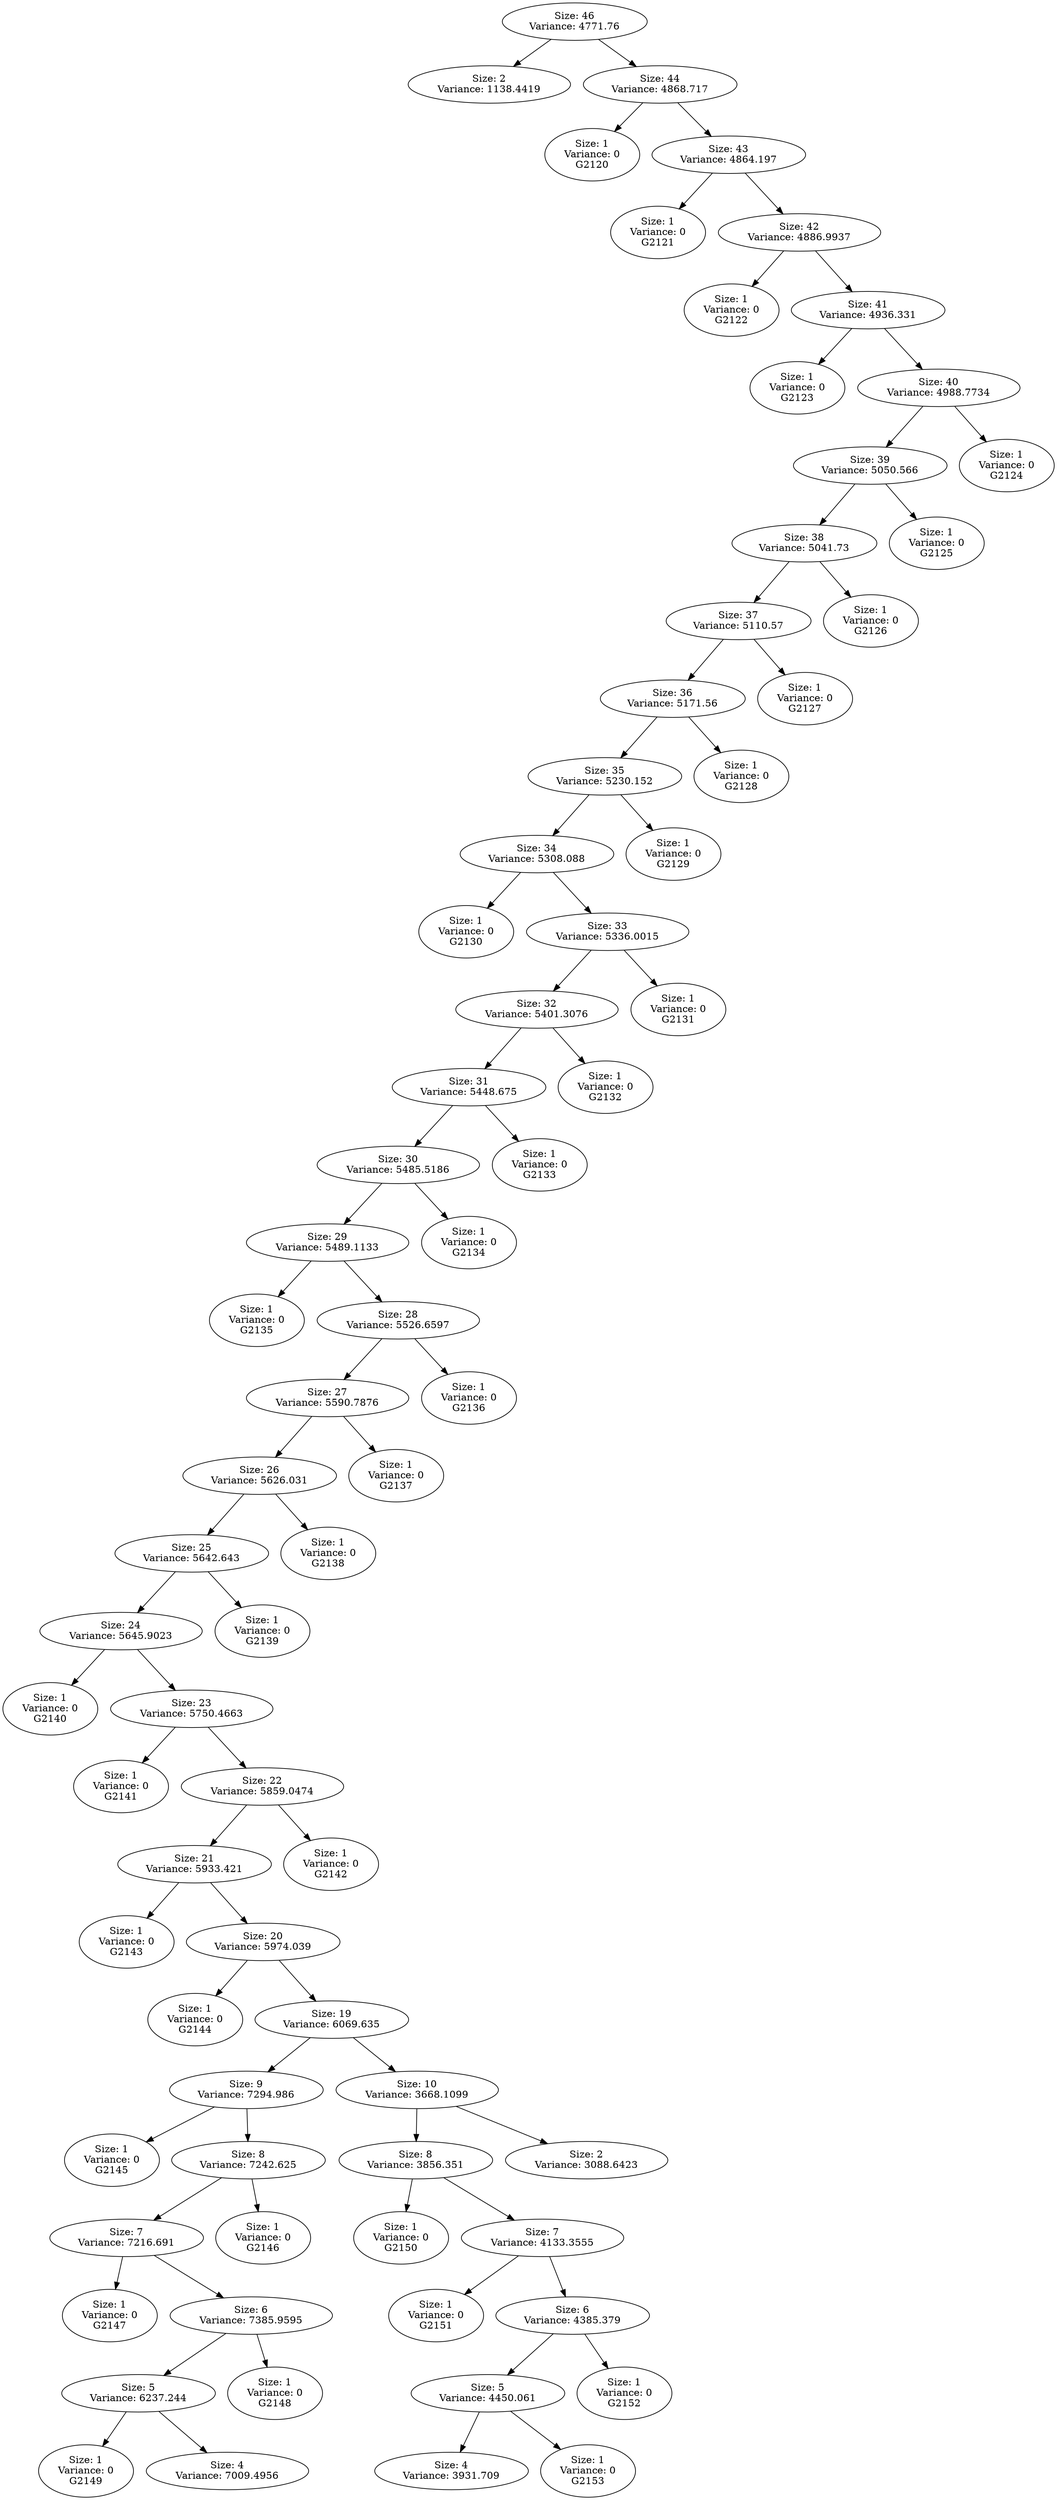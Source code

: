 DIGRAPH G {
"Size: 46\nVariance: 4771.76" -> "Size: 2\nVariance: 1138.4419" L=0;
"Size: 46\nVariance: 4771.76" -> "Size: 44\nVariance: 4868.717" L=0;
"Size: 44\nVariance: 4868.717" -> "Size: 1\nVariance: 0\nG2120" L=1;
"Size: 44\nVariance: 4868.717" -> "Size: 43\nVariance: 4864.197" L=1;
"Size: 43\nVariance: 4864.197" -> "Size: 1\nVariance: 0\nG2121" L=2;
"Size: 43\nVariance: 4864.197" -> "Size: 42\nVariance: 4886.9937" L=2;
"Size: 42\nVariance: 4886.9937" -> "Size: 1\nVariance: 0\nG2122" L=3;
"Size: 42\nVariance: 4886.9937" -> "Size: 41\nVariance: 4936.331" L=3;
"Size: 41\nVariance: 4936.331" -> "Size: 1\nVariance: 0\nG2123" L=4;
"Size: 41\nVariance: 4936.331" -> "Size: 40\nVariance: 4988.7734" L=4;
"Size: 40\nVariance: 4988.7734" -> "Size: 39\nVariance: 5050.566" L=5;
"Size: 40\nVariance: 4988.7734" -> "Size: 1\nVariance: 0\nG2124" L=5;
"Size: 39\nVariance: 5050.566" -> "Size: 38\nVariance: 5041.73" L=6;
"Size: 39\nVariance: 5050.566" -> "Size: 1\nVariance: 0\nG2125" L=6;
"Size: 38\nVariance: 5041.73" -> "Size: 37\nVariance: 5110.57" L=7;
"Size: 38\nVariance: 5041.73" -> "Size: 1\nVariance: 0\nG2126" L=7;
"Size: 37\nVariance: 5110.57" -> "Size: 36\nVariance: 5171.56" L=8;
"Size: 37\nVariance: 5110.57" -> "Size: 1\nVariance: 0\nG2127" L=8;
"Size: 36\nVariance: 5171.56" -> "Size: 35\nVariance: 5230.152" L=9;
"Size: 36\nVariance: 5171.56" -> "Size: 1\nVariance: 0\nG2128" L=9;
"Size: 35\nVariance: 5230.152" -> "Size: 34\nVariance: 5308.088" L=10;
"Size: 35\nVariance: 5230.152" -> "Size: 1\nVariance: 0\nG2129" L=10;
"Size: 34\nVariance: 5308.088" -> "Size: 1\nVariance: 0\nG2130" L=11;
"Size: 34\nVariance: 5308.088" -> "Size: 33\nVariance: 5336.0015" L=11;
"Size: 33\nVariance: 5336.0015" -> "Size: 32\nVariance: 5401.3076" L=12;
"Size: 33\nVariance: 5336.0015" -> "Size: 1\nVariance: 0\nG2131" L=12;
"Size: 32\nVariance: 5401.3076" -> "Size: 31\nVariance: 5448.675" L=13;
"Size: 32\nVariance: 5401.3076" -> "Size: 1\nVariance: 0\nG2132" L=13;
"Size: 31\nVariance: 5448.675" -> "Size: 30\nVariance: 5485.5186" L=14;
"Size: 31\nVariance: 5448.675" -> "Size: 1\nVariance: 0\nG2133" L=14;
"Size: 30\nVariance: 5485.5186" -> "Size: 29\nVariance: 5489.1133" L=15;
"Size: 30\nVariance: 5485.5186" -> "Size: 1\nVariance: 0\nG2134" L=15;
"Size: 29\nVariance: 5489.1133" -> "Size: 1\nVariance: 0\nG2135" L=16;
"Size: 29\nVariance: 5489.1133" -> "Size: 28\nVariance: 5526.6597" L=16;
"Size: 28\nVariance: 5526.6597" -> "Size: 27\nVariance: 5590.7876" L=17;
"Size: 28\nVariance: 5526.6597" -> "Size: 1\nVariance: 0\nG2136" L=17;
"Size: 27\nVariance: 5590.7876" -> "Size: 26\nVariance: 5626.031" L=18;
"Size: 27\nVariance: 5590.7876" -> "Size: 1\nVariance: 0\nG2137" L=18;
"Size: 26\nVariance: 5626.031" -> "Size: 25\nVariance: 5642.643" L=19;
"Size: 26\nVariance: 5626.031" -> "Size: 1\nVariance: 0\nG2138" L=19;
"Size: 25\nVariance: 5642.643" -> "Size: 24\nVariance: 5645.9023" L=20;
"Size: 25\nVariance: 5642.643" -> "Size: 1\nVariance: 0\nG2139" L=20;
"Size: 24\nVariance: 5645.9023" -> "Size: 1\nVariance: 0\nG2140" L=21;
"Size: 24\nVariance: 5645.9023" -> "Size: 23\nVariance: 5750.4663" L=21;
"Size: 23\nVariance: 5750.4663" -> "Size: 1\nVariance: 0\nG2141" L=22;
"Size: 23\nVariance: 5750.4663" -> "Size: 22\nVariance: 5859.0474" L=22;
"Size: 22\nVariance: 5859.0474" -> "Size: 21\nVariance: 5933.421" L=23;
"Size: 22\nVariance: 5859.0474" -> "Size: 1\nVariance: 0\nG2142" L=23;
"Size: 21\nVariance: 5933.421" -> "Size: 1\nVariance: 0\nG2143" L=24;
"Size: 21\nVariance: 5933.421" -> "Size: 20\nVariance: 5974.039" L=24;
"Size: 20\nVariance: 5974.039" -> "Size: 1\nVariance: 0\nG2144" L=25;
"Size: 20\nVariance: 5974.039" -> "Size: 19\nVariance: 6069.635" L=25;
"Size: 19\nVariance: 6069.635" -> "Size: 9\nVariance: 7294.986" L=26;
"Size: 19\nVariance: 6069.635" -> "Size: 10\nVariance: 3668.1099" L=26;
"Size: 9\nVariance: 7294.986" -> "Size: 1\nVariance: 0\nG2145" L=27;
"Size: 9\nVariance: 7294.986" -> "Size: 8\nVariance: 7242.625" L=27;
"Size: 8\nVariance: 7242.625" -> "Size: 7\nVariance: 7216.691" L=28;
"Size: 8\nVariance: 7242.625" -> "Size: 1\nVariance: 0\nG2146" L=28;
"Size: 7\nVariance: 7216.691" -> "Size: 1\nVariance: 0\nG2147" L=29;
"Size: 7\nVariance: 7216.691" -> "Size: 6\nVariance: 7385.9595" L=29;
"Size: 6\nVariance: 7385.9595" -> "Size: 5\nVariance: 6237.244" L=30;
"Size: 6\nVariance: 7385.9595" -> "Size: 1\nVariance: 0\nG2148" L=30;
"Size: 5\nVariance: 6237.244" -> "Size: 1\nVariance: 0\nG2149" L=31;
"Size: 5\nVariance: 6237.244" -> "Size: 4\nVariance: 7009.4956" L=31;
"Size: 10\nVariance: 3668.1099" -> "Size: 8\nVariance: 3856.351" L=27;
"Size: 10\nVariance: 3668.1099" -> "Size: 2\nVariance: 3088.6423" L=27;
"Size: 8\nVariance: 3856.351" -> "Size: 1\nVariance: 0\nG2150" L=28;
"Size: 8\nVariance: 3856.351" -> "Size: 7\nVariance: 4133.3555" L=28;
"Size: 7\nVariance: 4133.3555" -> "Size: 1\nVariance: 0\nG2151" L=29;
"Size: 7\nVariance: 4133.3555" -> "Size: 6\nVariance: 4385.379" L=29;
"Size: 6\nVariance: 4385.379" -> "Size: 5\nVariance: 4450.061" L=30;
"Size: 6\nVariance: 4385.379" -> "Size: 1\nVariance: 0\nG2152" L=30;
"Size: 5\nVariance: 4450.061" -> "Size: 4\nVariance: 3931.709" L=31;
"Size: 5\nVariance: 4450.061" -> "Size: 1\nVariance: 0\nG2153" L=31;
}
